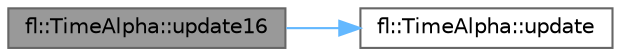 digraph "fl::TimeAlpha::update16"
{
 // INTERACTIVE_SVG=YES
 // LATEX_PDF_SIZE
  bgcolor="transparent";
  edge [fontname=Helvetica,fontsize=10,labelfontname=Helvetica,labelfontsize=10];
  node [fontname=Helvetica,fontsize=10,shape=box,height=0.2,width=0.4];
  rankdir="LR";
  Node1 [id="Node000001",label="fl::TimeAlpha::update16",height=0.2,width=0.4,color="gray40", fillcolor="grey60", style="filled", fontcolor="black",tooltip=" "];
  Node1 -> Node2 [id="edge1_Node000001_Node000002",color="steelblue1",style="solid",tooltip=" "];
  Node2 [id="Node000002",label="fl::TimeAlpha::update",height=0.2,width=0.4,color="grey40", fillcolor="white", style="filled",URL="$d2/d4a/classfl_1_1_time_alpha_ae2c860fd857e7bc3b57268647c0887cf.html#ae2c860fd857e7bc3b57268647c0887cf",tooltip=" "];
}
